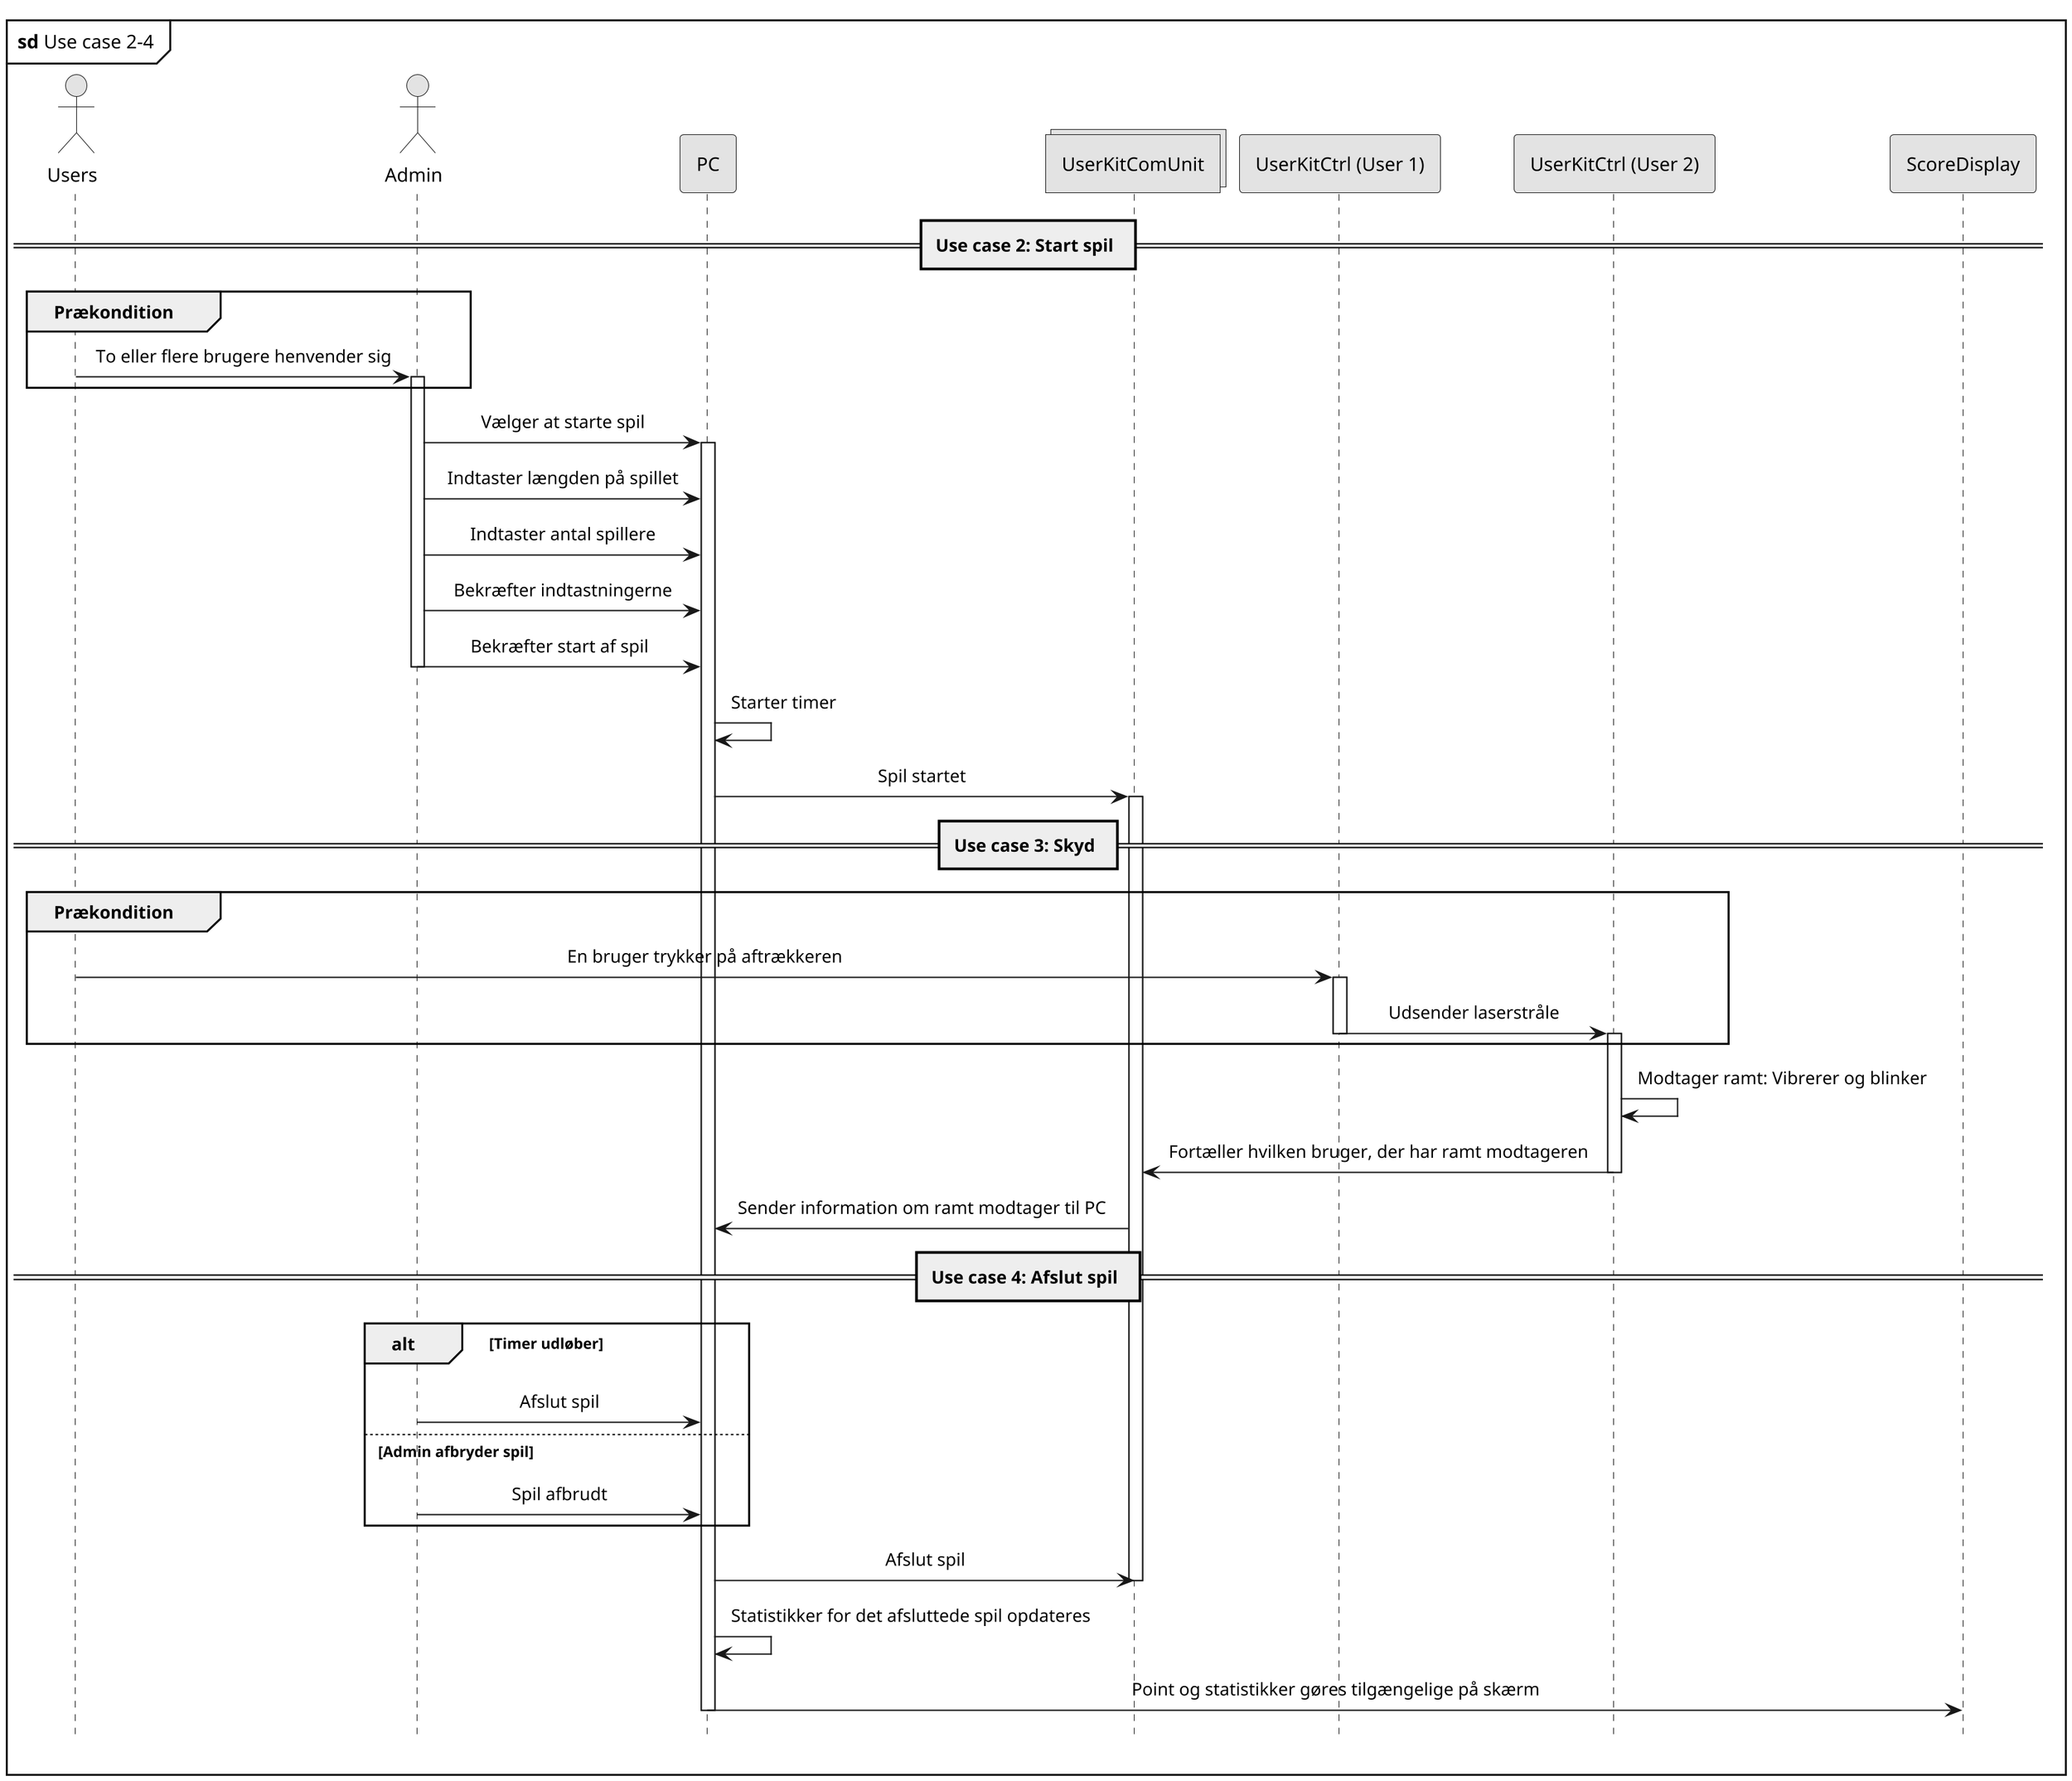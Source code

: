 @startuml ssd-uc2-4

hide footbox

skinparam {
    monochrome true
    dpi 200
    padding 5
    sequenceMessageAlign center
    packageStyle frame
    shadowing false
    'backgroundColor transparent
}

mainframe **sd** Use case 2-4

actor Users as users
actor Admin as admin
participant "PC"
collections "UserKitComUnit" as comUnit
participant "UserKitCtrl (User 1)" as kitCtrl1
participant "UserKitCtrl (User 2)" as kitCtrl2
participant "ScoreDisplay" as display

== Use case 2: Start spil ==

group Prækondition
    users -> admin: To eller flere brugere henvender sig
    activate admin
end

admin -> PC: Vælger at starte spil
activate PC
admin -> PC: Indtaster længden på spillet
admin -> PC: Indtaster antal spillere
admin -> PC: Bekræfter indtastningerne
admin -> PC: Bekræfter start af spil
deactivate admin
PC -> PC: Starter timer
PC -> comUnit: Spil startet
activate comUnit

== Use case 3: Skyd ==

group Prækondition
    users -> kitCtrl1: En bruger trykker på aftrækkeren
    activate kitCtrl1
    kitCtrl1 -> kitCtrl2: Udsender laserstråle
    deactivate kitCtrl1
    activate kitCtrl2
end

kitCtrl2 -> kitCtrl2: Modtager ramt: Vibrerer og blinker
kitCtrl2 -> comUnit: Fortæller hvilken bruger, der har ramt modtageren
deactivate kitCtrl2
comUnit -> PC: Sender information om ramt modtager til PC


== Use case 4: Afslut spil ==

alt Timer udløber
    admin -> PC: Afslut spil
else Admin afbryder spil
    admin -> PC: Spil afbrudt
end

PC -> comUnit: Afslut spil
deactivate comUnit

PC -> PC: Statistikker for det afsluttede spil opdateres
PC -> display: Point og statistikker gøres tilgængelige på skærm
deactivate PC

@enduml